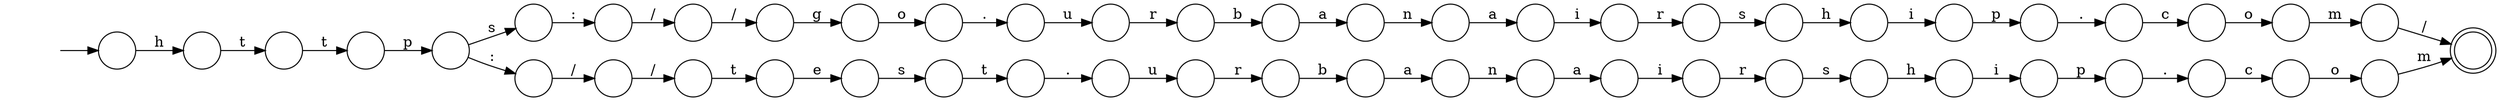 digraph Automaton {
  rankdir = LR;
  0 [shape=circle,label=""];
  0 -> 20 [label="r"]
  1 [shape=circle,label=""];
  1 -> 9 [label="i"]
  2 [shape=circle,label=""];
  2 -> 43 [label="."]
  3 [shape=circle,label=""];
  3 -> 45 [label="/"]
  4 [shape=circle,label=""];
  4 -> 16 [label="."]
  5 [shape=circle,label=""];
  5 -> 8 [label="r"]
  6 [shape=circle,label=""];
  6 -> 48 [label="."]
  7 [shape=circle,label=""];
  7 -> 19 [label="a"]
  8 [shape=circle,label=""];
  8 -> 32 [label="b"]
  9 [shape=circle,label=""];
  9 -> 2 [label="p"]
  10 [shape=circle,label=""];
  10 -> 50 [label="t"]
  11 [shape=circle,label=""];
  11 -> 1 [label="h"]
  12 [shape=circle,label=""];
  12 -> 39 [label="r"]
  13 [shape=circle,label=""];
  13 -> 11 [label="s"]
  14 [shape=circle,label=""];
  14 -> 37 [label="i"]
  15 [shape=circle,label=""];
  15 -> 46 [label="g"]
  16 [shape=circle,label=""];
  16 -> 49 [label="c"]
  17 [shape=circle,label=""];
  17 -> 18 [label="o"]
  18 [shape=circle,label=""];
  18 -> 29 [label="m"]
  19 [shape=circle,label=""];
  19 -> 40 [label="n"]
  20 [shape=circle,label=""];
  20 -> 7 [label="b"]
  21 [shape=circle,label=""];
  21 -> 44 [label="/"]
  22 [shape=circle,label=""];
  22 -> 35 [label="a"]
  23 [shape=circle,label=""];
  23 -> 12 [label="i"]
  24 [shape=circle,label=""];
  24 -> 29 [label="/"]
  25 [shape=circle,label=""];
  25 -> 13 [label="r"]
  26 [shape=circle,label=""];
  26 -> 30 [label="t"]
  27 [shape=circle,label=""];
  27 -> 10 [label="t"]
  28 [shape=circle,label=""];
  28 -> 36 [label="e"]
  29 [shape=doublecircle,label=""];
  30 [shape=circle,label=""];
  30 -> 42 [label="."]
  31 [shape=circle,label=""];
  31 -> 22 [label="n"]
  32 [shape=circle,label=""];
  32 -> 31 [label="a"]
  33 [shape=circle,label=""];
  33 -> 14 [label="h"]
  34 [shape=circle,label=""];
  initial [shape=plaintext,label=""];
  initial -> 34
  34 -> 27 [label="h"]
  35 [shape=circle,label=""];
  35 -> 25 [label="i"]
  36 [shape=circle,label=""];
  36 -> 26 [label="s"]
  37 [shape=circle,label=""];
  37 -> 4 [label="p"]
  38 [shape=circle,label=""];
  38 -> 21 [label=":"]
  39 [shape=circle,label=""];
  39 -> 33 [label="s"]
  40 [shape=circle,label=""];
  40 -> 23 [label="a"]
  41 [shape=circle,label=""];
  41 -> 3 [label="/"]
  42 [shape=circle,label=""];
  42 -> 5 [label="u"]
  43 [shape=circle,label=""];
  43 -> 17 [label="c"]
  44 [shape=circle,label=""];
  44 -> 15 [label="/"]
  45 [shape=circle,label=""];
  45 -> 28 [label="t"]
  46 [shape=circle,label=""];
  46 -> 6 [label="o"]
  47 [shape=circle,label=""];
  47 -> 24 [label="m"]
  48 [shape=circle,label=""];
  48 -> 0 [label="u"]
  49 [shape=circle,label=""];
  49 -> 47 [label="o"]
  50 [shape=circle,label=""];
  50 -> 51 [label="p"]
  51 [shape=circle,label=""];
  51 -> 41 [label=":"]
  51 -> 38 [label="s"]
}
